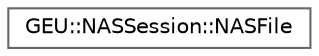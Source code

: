 digraph "Gráfico de jerarquía de clases"
{
 // LATEX_PDF_SIZE
  bgcolor="transparent";
  edge [fontname=Helvetica,fontsize=10,labelfontname=Helvetica,labelfontsize=10];
  node [fontname=Helvetica,fontsize=10,shape=box,height=0.2,width=0.4];
  rankdir="LR";
  Node0 [id="Node000000",label="GEU::NASSession::NASFile",height=0.2,width=0.4,color="grey40", fillcolor="white", style="filled",URL="$d4/d04/struct_g_e_u_1_1_n_a_s_session_1_1_n_a_s_file.html",tooltip=" "];
}
